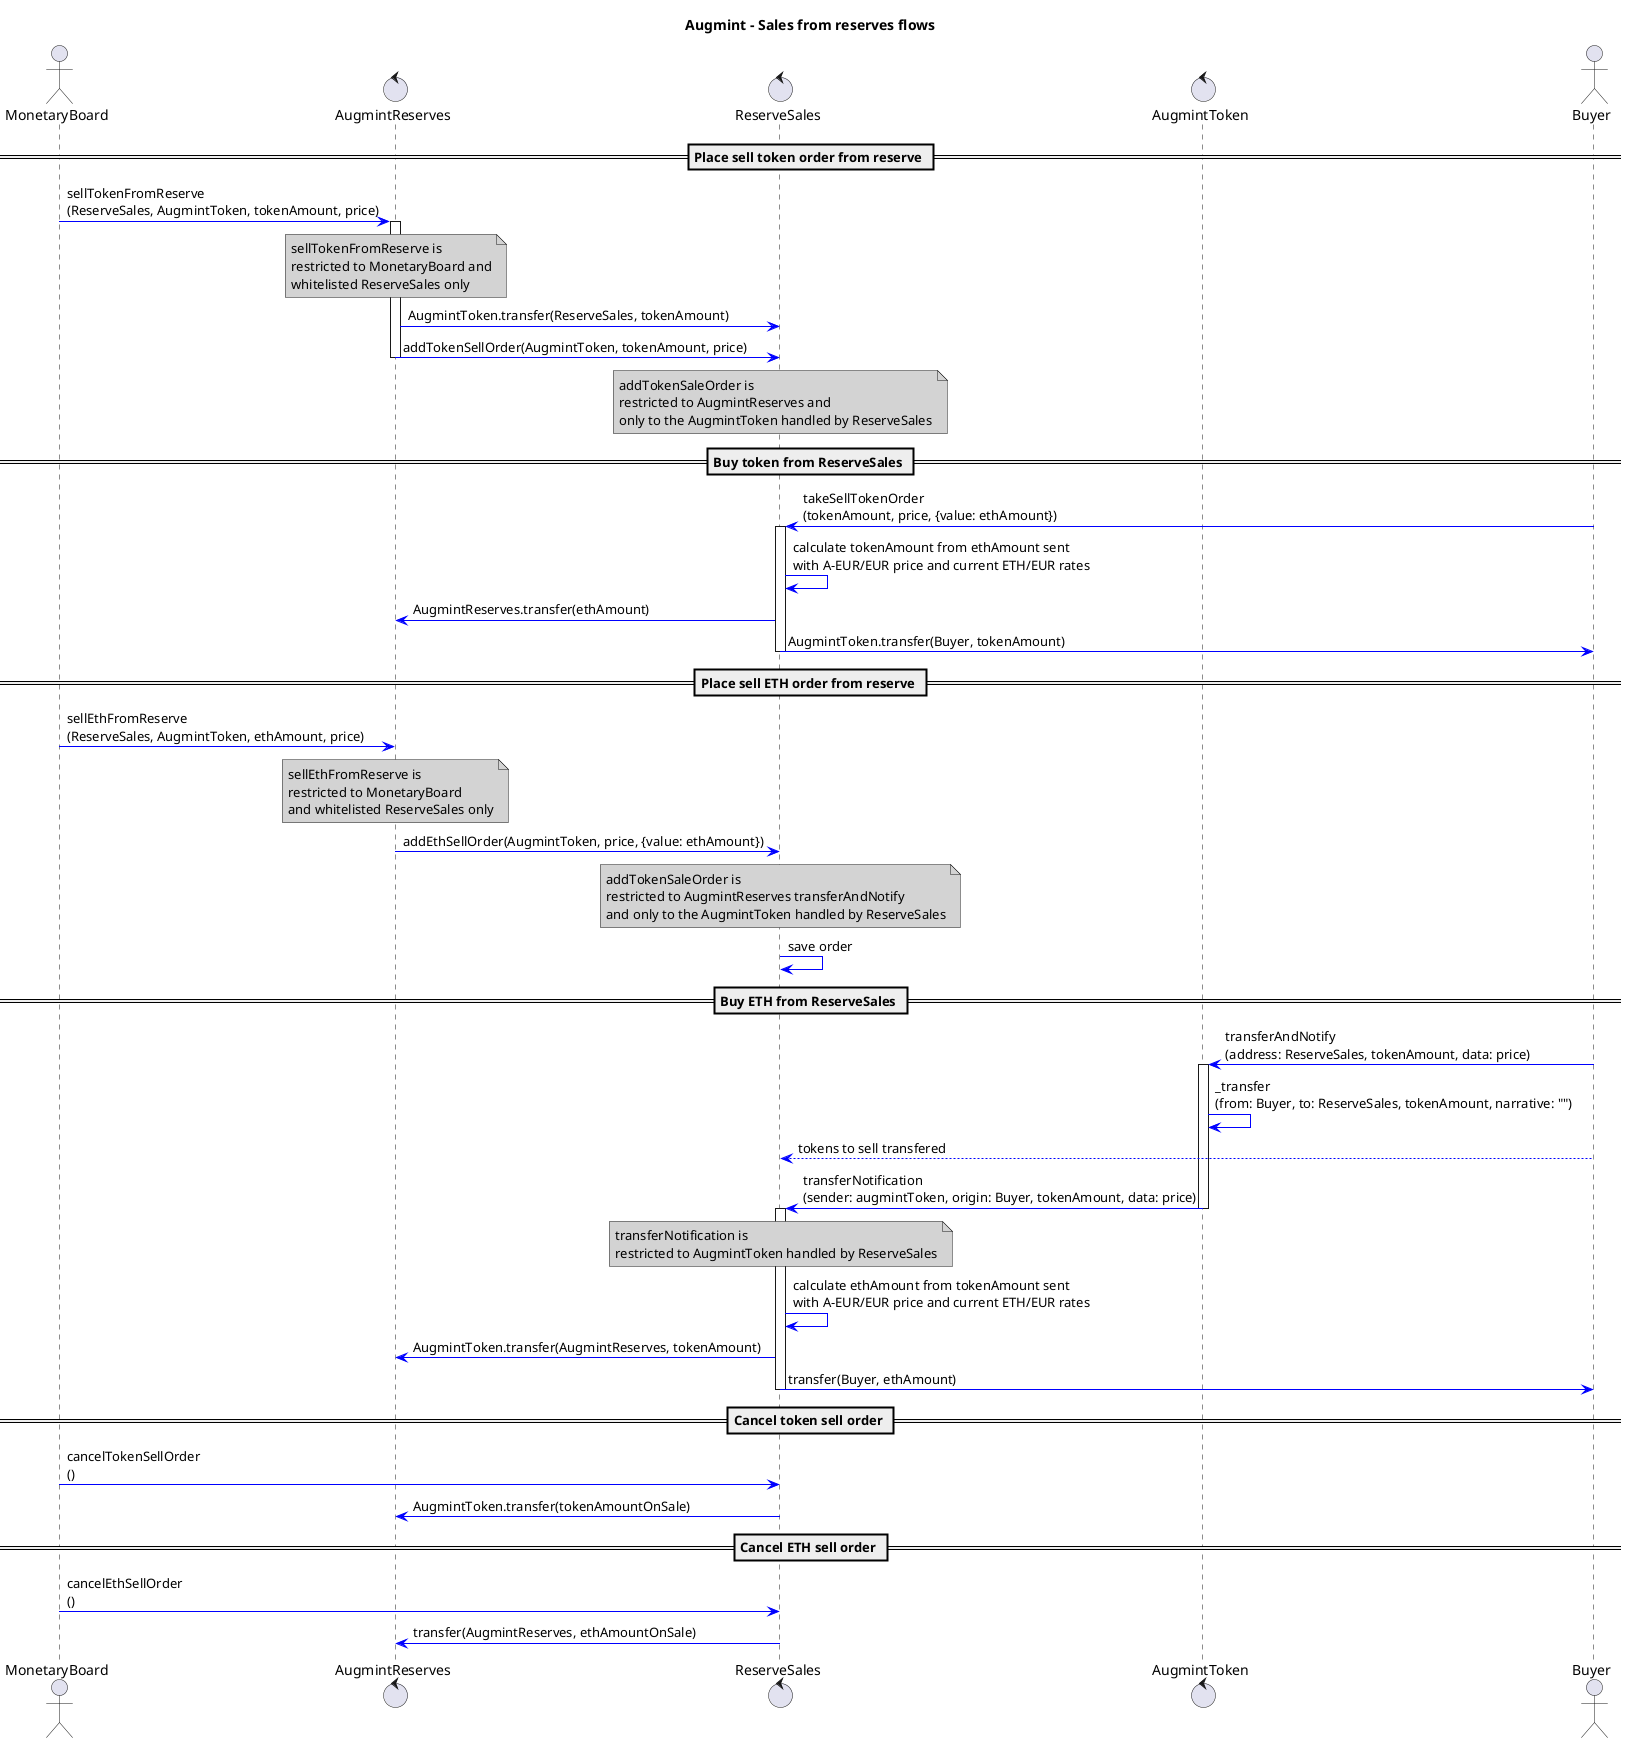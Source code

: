 @startuml
title **Augmint** - Sales from reserves flows
skinparam ArrowColor #blue
skinparam noteBackgroundColor #lightgrey

actor MonetaryBoard
control AugmintReserves
control ReserveSales
control AugmintToken
actor Buyer

== Place sell token order from reserve ==
MonetaryBoard -> AugmintReserves : sellTokenFromReserve\n(ReserveSales, AugmintToken, tokenAmount, price)
note over AugmintReserves
    sellTokenFromReserve is
    restricted to MonetaryBoard and
    whitelisted ReserveSales only
end note

activate AugmintReserves
    AugmintReserves -> ReserveSales : AugmintToken.transfer(ReserveSales, tokenAmount)
    AugmintReserves -> ReserveSales : addTokenSellOrder(AugmintToken, tokenAmount, price)
deactivate AugmintReserves

note over ReserveSales
    addTokenSaleOrder is
    restricted to AugmintReserves and
    only to the AugmintToken handled by ReserveSales
end note

== Buy token from ReserveSales ==
Buyer -> ReserveSales : takeSellTokenOrder\n(tokenAmount, price, {value: ethAmount})
activate ReserveSales
    ReserveSales -> ReserveSales : calculate tokenAmount from ethAmount sent\nwith A-EUR/EUR price and current ETH/EUR rates
    ReserveSales -> AugmintReserves : AugmintReserves.transfer(ethAmount)
    ReserveSales -> Buyer : AugmintToken.transfer(Buyer, tokenAmount)
deactivate ReserveSales

== Place sell ETH order from reserve ==
MonetaryBoard -> AugmintReserves : sellEthFromReserve\n(ReserveSales, AugmintToken, ethAmount, price)
note over AugmintReserves
    sellEthFromReserve is
    restricted to MonetaryBoard
    and whitelisted ReserveSales only
end note

AugmintReserves -> ReserveSales : addEthSellOrder(AugmintToken, price, {value: ethAmount})

note over ReserveSales
    addTokenSaleOrder is
    restricted to AugmintReserves transferAndNotify
    and only to the AugmintToken handled by ReserveSales
end note
ReserveSales -> ReserveSales : save order

== Buy ETH from ReserveSales ==
Buyer -> AugmintToken : transferAndNotify\n(address: ReserveSales, tokenAmount, data: price)

activate AugmintToken
    AugmintToken -> AugmintToken : _transfer\n(from: Buyer, to: ReserveSales, tokenAmount, narrative: "")
    Buyer --> ReserveSales : tokens to sell transfered
    AugmintToken -> ReserveSales : transferNotification\n(sender: augmintToken, origin: Buyer, tokenAmount, data: price)
deactivate AugmintToken

note over ReserveSales
    transferNotification is
    restricted to AugmintToken handled by ReserveSales
end note
activate ReserveSales
    ReserveSales -> ReserveSales : calculate ethAmount from tokenAmount sent\nwith A-EUR/EUR price and current ETH/EUR rates
    ReserveSales -> AugmintReserves : AugmintToken.transfer(AugmintReserves, tokenAmount)
    ReserveSales -> Buyer : transfer(Buyer, ethAmount)
deactivate ReserveSales

== Cancel token sell order ==
MonetaryBoard -> ReserveSales : cancelTokenSellOrder\n()
ReserveSales -> AugmintReserves : AugmintToken.transfer(tokenAmountOnSale)

== Cancel ETH sell order ==
MonetaryBoard -> ReserveSales : cancelEthSellOrder\n()
ReserveSales -> AugmintReserves : transfer(AugmintReserves, ethAmountOnSale)

@enduml
